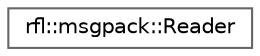 digraph "类继承关系图"
{
 // LATEX_PDF_SIZE
  bgcolor="transparent";
  edge [fontname=Helvetica,fontsize=10,labelfontname=Helvetica,labelfontsize=10];
  node [fontname=Helvetica,fontsize=10,shape=box,height=0.2,width=0.4];
  rankdir="LR";
  Node0 [id="Node000000",label="rfl::msgpack::Reader",height=0.2,width=0.4,color="grey40", fillcolor="white", style="filled",URL="$structrfl_1_1msgpack_1_1_reader.html",tooltip=" "];
}
